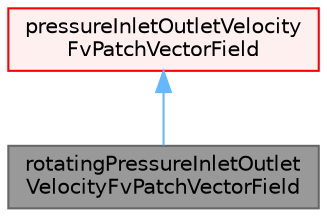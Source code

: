 digraph "rotatingPressureInletOutletVelocityFvPatchVectorField"
{
 // LATEX_PDF_SIZE
  bgcolor="transparent";
  edge [fontname=Helvetica,fontsize=10,labelfontname=Helvetica,labelfontsize=10];
  node [fontname=Helvetica,fontsize=10,shape=box,height=0.2,width=0.4];
  Node1 [id="Node000001",label="rotatingPressureInletOutlet\lVelocityFvPatchVectorField",height=0.2,width=0.4,color="gray40", fillcolor="grey60", style="filled", fontcolor="black",tooltip="This velocity inlet/outlet boundary condition is applied to patches in a rotating frame where the pre..."];
  Node2 -> Node1 [id="edge1_Node000001_Node000002",dir="back",color="steelblue1",style="solid",tooltip=" "];
  Node2 [id="Node000002",label="pressureInletOutletVelocity\lFvPatchVectorField",height=0.2,width=0.4,color="red", fillcolor="#FFF0F0", style="filled",URL="$classFoam_1_1pressureInletOutletVelocityFvPatchVectorField.html",tooltip="This velocity inlet/outlet boundary condition is applied to velocity boundaries where the pressure is..."];
}
